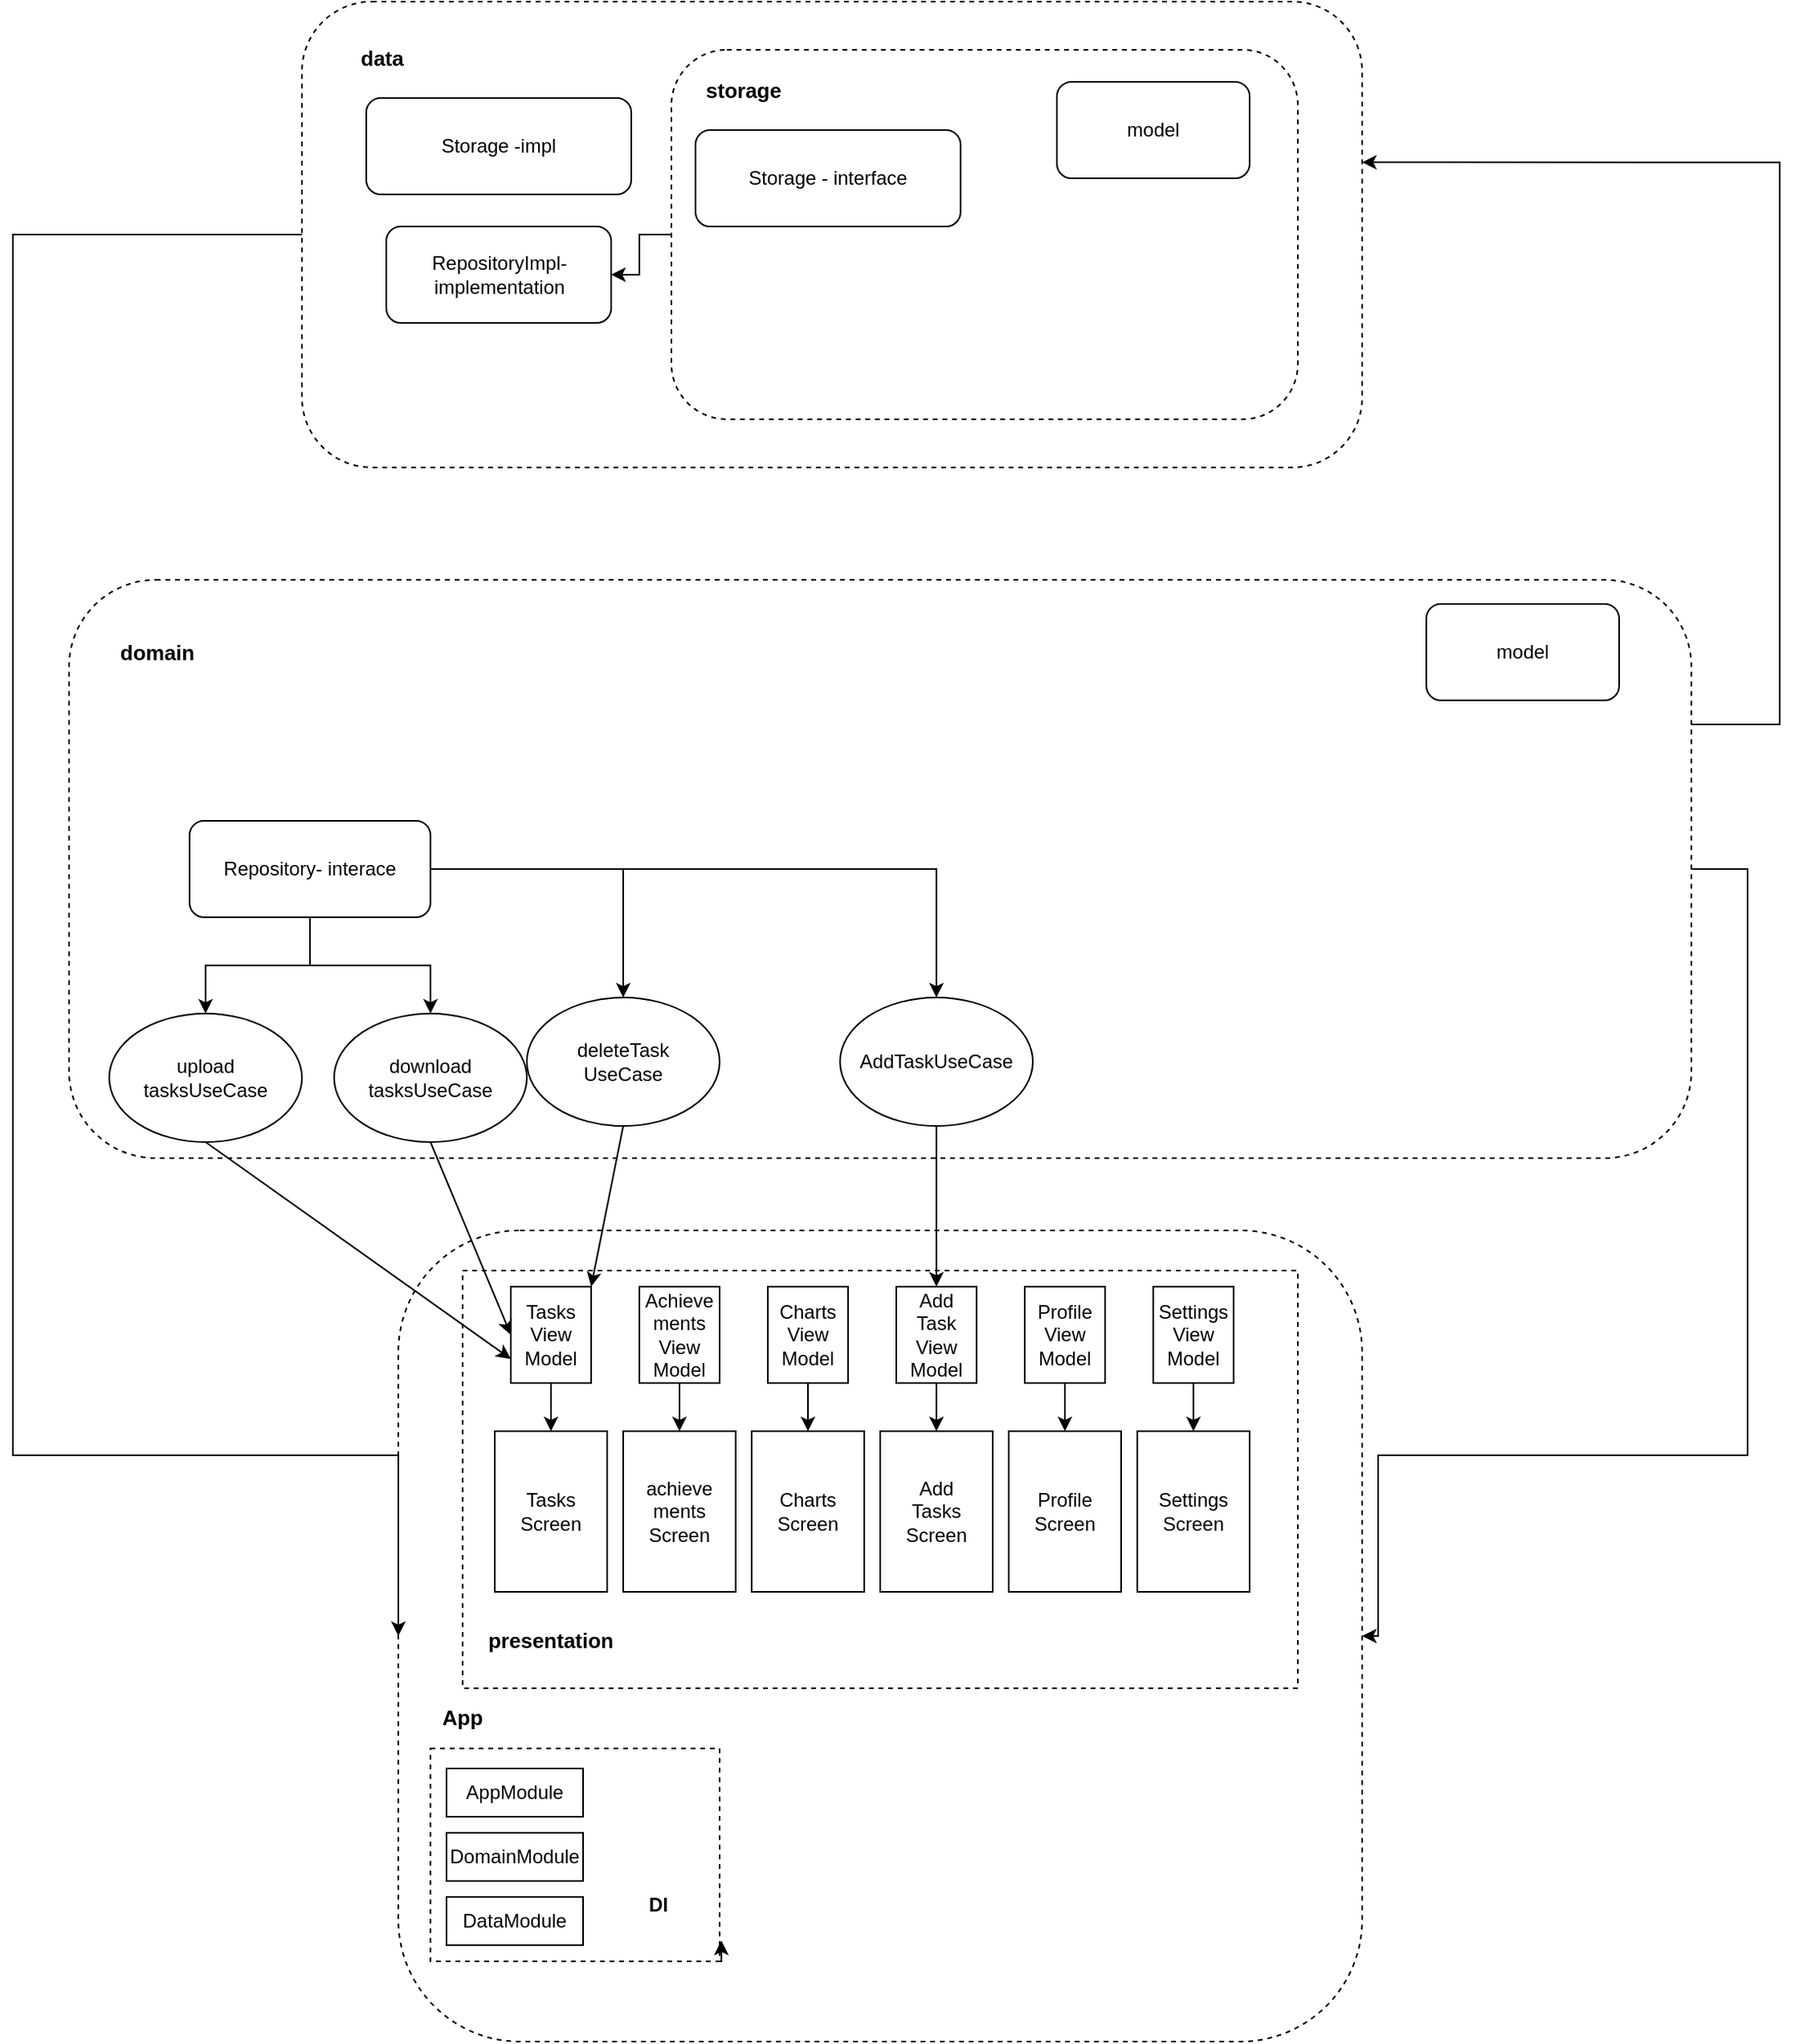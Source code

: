 <mxfile version="24.7.8">
  <diagram id="cwIRp_KXKwPp0aOuLG4Q" name="Страница — 1">
    <mxGraphModel dx="1434" dy="844" grid="1" gridSize="10" guides="1" tooltips="1" connect="1" arrows="1" fold="1" page="1" pageScale="1" pageWidth="3300" pageHeight="4681" math="0" shadow="0">
      <root>
        <mxCell id="0" />
        <mxCell id="1" parent="0" />
        <mxCell id="tZ8Ya-4mFZi0hfj2rR8u-3" value="" style="rounded=1;whiteSpace=wrap;html=1;dashed=1;" parent="1" vertex="1">
          <mxGeometry x="360" y="805" width="600" height="505" as="geometry" />
        </mxCell>
        <mxCell id="YRH8JHqfD0DxMbFeHIv--7" value="" style="rounded=0;whiteSpace=wrap;html=1;dashed=1;strokeWidth=1;perimeterSpacing=0;" parent="1" vertex="1">
          <mxGeometry x="400" y="830" width="520" height="260" as="geometry" />
        </mxCell>
        <mxCell id="tZ8Ya-4mFZi0hfj2rR8u-40" style="edgeStyle=orthogonalEdgeStyle;rounded=0;orthogonalLoop=1;jettySize=auto;html=1;entryX=1;entryY=0.5;entryDx=0;entryDy=0;" parent="1" source="tZ8Ya-4mFZi0hfj2rR8u-1" target="tZ8Ya-4mFZi0hfj2rR8u-3" edge="1">
          <mxGeometry relative="1" as="geometry">
            <Array as="points">
              <mxPoint x="1200" y="580" />
              <mxPoint x="1200" y="945" />
              <mxPoint x="970" y="945" />
              <mxPoint x="970" y="1058" />
            </Array>
          </mxGeometry>
        </mxCell>
        <mxCell id="tZ8Ya-4mFZi0hfj2rR8u-1" value="" style="rounded=1;whiteSpace=wrap;html=1;dashed=1;" parent="1" vertex="1">
          <mxGeometry x="155" y="400" width="1010" height="360" as="geometry" />
        </mxCell>
        <mxCell id="tZ8Ya-4mFZi0hfj2rR8u-41" style="edgeStyle=orthogonalEdgeStyle;rounded=0;orthogonalLoop=1;jettySize=auto;html=1;entryX=0;entryY=0.5;entryDx=0;entryDy=0;" parent="1" source="tZ8Ya-4mFZi0hfj2rR8u-2" target="tZ8Ya-4mFZi0hfj2rR8u-3" edge="1">
          <mxGeometry relative="1" as="geometry">
            <Array as="points">
              <mxPoint x="120" y="185" />
              <mxPoint x="120" y="945" />
            </Array>
          </mxGeometry>
        </mxCell>
        <mxCell id="tZ8Ya-4mFZi0hfj2rR8u-2" value="" style="rounded=1;whiteSpace=wrap;html=1;dashed=1;" parent="1" vertex="1">
          <mxGeometry x="300" y="40" width="660" height="290" as="geometry" />
        </mxCell>
        <mxCell id="NZPwfSG9De3y8GBdhfHq-1" style="edgeStyle=orthogonalEdgeStyle;rounded=0;orthogonalLoop=1;jettySize=auto;html=1;exitX=0.5;exitY=1;exitDx=0;exitDy=0;entryX=0.5;entryY=0;entryDx=0;entryDy=0;" parent="1" source="tZ8Ya-4mFZi0hfj2rR8u-4" target="cGKRp5_Mn36SzZ9TuBNz-1" edge="1">
          <mxGeometry relative="1" as="geometry" />
        </mxCell>
        <mxCell id="tZ8Ya-4mFZi0hfj2rR8u-4" value="&lt;div&gt;&lt;span style=&quot;white-space-collapse: preserve;&quot; data-src-align=&quot;0:6&quot; class=&quot;EzKURWReUAB5oZgtQNkl&quot;&gt;Tasks&lt;/span&gt;&lt;/div&gt;&lt;div&gt;View&lt;br&gt;Model&lt;/div&gt;" style="rounded=0;whiteSpace=wrap;html=1;" parent="1" vertex="1">
          <mxGeometry x="430" y="840" width="50" height="60" as="geometry" />
        </mxCell>
        <mxCell id="tZ8Ya-4mFZi0hfj2rR8u-5" value="&lt;font style=&quot;vertical-align: inherit;&quot;&gt;&lt;font style=&quot;vertical-align: inherit;&quot;&gt;Аpp&lt;br&gt;&lt;/font&gt;&lt;/font&gt;" style="text;html=1;strokeColor=none;fillColor=none;align=center;verticalAlign=middle;whiteSpace=wrap;rounded=0;fontStyle=1;fontSize=13;" parent="1" vertex="1">
          <mxGeometry x="370" y="1087.5" width="60" height="40" as="geometry" />
        </mxCell>
        <mxCell id="tZ8Ya-4mFZi0hfj2rR8u-8" value="domain" style="text;html=1;strokeColor=none;fillColor=none;align=center;verticalAlign=middle;whiteSpace=wrap;rounded=0;fontStyle=1;fontSize=13;" parent="1" vertex="1">
          <mxGeometry x="170" y="430" width="80" height="30" as="geometry" />
        </mxCell>
        <mxCell id="tZ8Ya-4mFZi0hfj2rR8u-9" value="data" style="text;html=1;strokeColor=none;fillColor=none;align=center;verticalAlign=middle;whiteSpace=wrap;rounded=0;fontStyle=1;fontSize=13;" parent="1" vertex="1">
          <mxGeometry x="320" y="60" width="60" height="30" as="geometry" />
        </mxCell>
        <mxCell id="tZ8Ya-4mFZi0hfj2rR8u-10" value="&lt;span style=&quot;white-space-collapse: preserve;&quot; data-src-align=&quot;0:8&quot; class=&quot;EzKURWReUAB5oZgtQNkl&quot;&gt;upload&lt;/span&gt;&lt;div&gt;&lt;span style=&quot;white-space-collapse: preserve;&quot; data-src-align=&quot;12:8&quot; class=&quot;EzKURWReUAB5oZgtQNkl&quot;&gt;tasksUseCase&lt;/span&gt;&lt;/div&gt;" style="ellipse;whiteSpace=wrap;html=1;" parent="1" vertex="1">
          <mxGeometry x="180" y="670" width="120" height="80" as="geometry" />
        </mxCell>
        <mxCell id="tZ8Ya-4mFZi0hfj2rR8u-11" value="&lt;span style=&quot;white-space-collapse: preserve;&quot; data-src-align=&quot;31:4&quot; class=&quot;EzKURWReUAB5oZgtQNkl&quot;&gt;&lt;span data-src-align=&quot;0:6&quot; class=&quot;EzKURWReUAB5oZgtQNkl&quot;&gt;&lt;span data-src-align=&quot;0:7&quot; class=&quot;EzKURWReUAB5oZgtQNkl&quot;&gt;download&lt;/span&gt; tasks&lt;/span&gt;UseCase&lt;/span&gt;" style="ellipse;whiteSpace=wrap;html=1;" parent="1" vertex="1">
          <mxGeometry x="320" y="670" width="120" height="80" as="geometry" />
        </mxCell>
        <mxCell id="tZ8Ya-4mFZi0hfj2rR8u-17" value="" style="endArrow=classic;html=1;rounded=0;exitX=0.5;exitY=1;exitDx=0;exitDy=0;entryX=0;entryY=0.75;entryDx=0;entryDy=0;" parent="1" source="tZ8Ya-4mFZi0hfj2rR8u-10" target="tZ8Ya-4mFZi0hfj2rR8u-4" edge="1">
          <mxGeometry width="50" height="50" relative="1" as="geometry">
            <mxPoint x="700" y="750" as="sourcePoint" />
            <mxPoint x="750" y="700" as="targetPoint" />
          </mxGeometry>
        </mxCell>
        <mxCell id="tZ8Ya-4mFZi0hfj2rR8u-18" value="" style="endArrow=classic;html=1;rounded=0;exitX=0.5;exitY=1;exitDx=0;exitDy=0;entryX=0;entryY=0.5;entryDx=0;entryDy=0;" parent="1" source="tZ8Ya-4mFZi0hfj2rR8u-11" target="tZ8Ya-4mFZi0hfj2rR8u-4" edge="1">
          <mxGeometry width="50" height="50" relative="1" as="geometry">
            <mxPoint x="700" y="750" as="sourcePoint" />
            <mxPoint x="750" y="700" as="targetPoint" />
          </mxGeometry>
        </mxCell>
        <mxCell id="tZ8Ya-4mFZi0hfj2rR8u-26" style="edgeStyle=orthogonalEdgeStyle;rounded=0;orthogonalLoop=1;jettySize=auto;html=1;" parent="1" source="tZ8Ya-4mFZi0hfj2rR8u-24" target="tZ8Ya-4mFZi0hfj2rR8u-10" edge="1">
          <mxGeometry relative="1" as="geometry" />
        </mxCell>
        <mxCell id="tZ8Ya-4mFZi0hfj2rR8u-27" style="edgeStyle=orthogonalEdgeStyle;rounded=0;orthogonalLoop=1;jettySize=auto;html=1;" parent="1" source="tZ8Ya-4mFZi0hfj2rR8u-24" target="tZ8Ya-4mFZi0hfj2rR8u-11" edge="1">
          <mxGeometry relative="1" as="geometry" />
        </mxCell>
        <mxCell id="eqSFq4JWVnyqT5bBwnX6-21" style="edgeStyle=orthogonalEdgeStyle;rounded=0;orthogonalLoop=1;jettySize=auto;html=1;exitX=1;exitY=0.5;exitDx=0;exitDy=0;entryX=0.5;entryY=0;entryDx=0;entryDy=0;" edge="1" parent="1" source="tZ8Ya-4mFZi0hfj2rR8u-24" target="eqSFq4JWVnyqT5bBwnX6-19">
          <mxGeometry relative="1" as="geometry" />
        </mxCell>
        <mxCell id="tZ8Ya-4mFZi0hfj2rR8u-24" value="Repository- interace" style="rounded=1;whiteSpace=wrap;html=1;" parent="1" vertex="1">
          <mxGeometry x="230" y="550" width="150" height="60" as="geometry" />
        </mxCell>
        <mxCell id="tZ8Ya-4mFZi0hfj2rR8u-28" value="model" style="rounded=1;whiteSpace=wrap;html=1;" parent="1" vertex="1">
          <mxGeometry x="1000" y="415" width="120" height="60" as="geometry" />
        </mxCell>
        <mxCell id="tZ8Ya-4mFZi0hfj2rR8u-29" value="RepositoryImpl-&lt;br&gt;implementation" style="rounded=1;whiteSpace=wrap;html=1;" parent="1" vertex="1">
          <mxGeometry x="352.5" y="180" width="140" height="60" as="geometry" />
        </mxCell>
        <mxCell id="tZ8Ya-4mFZi0hfj2rR8u-38" style="edgeStyle=orthogonalEdgeStyle;rounded=0;orthogonalLoop=1;jettySize=auto;html=1;entryX=1;entryY=0.5;entryDx=0;entryDy=0;" parent="1" source="tZ8Ya-4mFZi0hfj2rR8u-30" target="tZ8Ya-4mFZi0hfj2rR8u-29" edge="1">
          <mxGeometry relative="1" as="geometry" />
        </mxCell>
        <mxCell id="tZ8Ya-4mFZi0hfj2rR8u-30" value="" style="rounded=1;whiteSpace=wrap;html=1;dashed=1;" parent="1" vertex="1">
          <mxGeometry x="530" y="70" width="390" height="230" as="geometry" />
        </mxCell>
        <mxCell id="tZ8Ya-4mFZi0hfj2rR8u-32" value="storage" style="text;html=1;strokeColor=none;fillColor=none;align=center;verticalAlign=middle;whiteSpace=wrap;rounded=0;fontStyle=1;fontSize=13;" parent="1" vertex="1">
          <mxGeometry x="545" y="80" width="60" height="30" as="geometry" />
        </mxCell>
        <mxCell id="tZ8Ya-4mFZi0hfj2rR8u-33" value="Storage - interface" style="rounded=1;whiteSpace=wrap;html=1;" parent="1" vertex="1">
          <mxGeometry x="545" y="120" width="165" height="60" as="geometry" />
        </mxCell>
        <mxCell id="tZ8Ya-4mFZi0hfj2rR8u-35" value="model" style="rounded=1;whiteSpace=wrap;html=1;" parent="1" vertex="1">
          <mxGeometry x="770" y="90" width="120" height="60" as="geometry" />
        </mxCell>
        <mxCell id="tZ8Ya-4mFZi0hfj2rR8u-36" value="Storage -impl" style="rounded=1;whiteSpace=wrap;html=1;" parent="1" vertex="1">
          <mxGeometry x="340" y="100" width="165" height="60" as="geometry" />
        </mxCell>
        <mxCell id="tZ8Ya-4mFZi0hfj2rR8u-39" style="edgeStyle=orthogonalEdgeStyle;rounded=0;orthogonalLoop=1;jettySize=auto;html=1;exitX=1;exitY=0.25;exitDx=0;exitDy=0;entryX=1;entryY=0.345;entryDx=0;entryDy=0;entryPerimeter=0;" parent="1" source="tZ8Ya-4mFZi0hfj2rR8u-1" target="tZ8Ya-4mFZi0hfj2rR8u-2" edge="1">
          <mxGeometry relative="1" as="geometry">
            <Array as="points">
              <mxPoint x="1220" y="490" />
              <mxPoint x="1220" y="140" />
            </Array>
          </mxGeometry>
        </mxCell>
        <mxCell id="cGKRp5_Mn36SzZ9TuBNz-1" value="&lt;div&gt;&lt;span style=&quot;white-space-collapse: preserve; background-color: initial;&quot;&gt;Tasks&lt;/span&gt;&lt;/div&gt;&lt;div&gt;Screen&lt;/div&gt;" style="rounded=0;whiteSpace=wrap;html=1;" parent="1" vertex="1">
          <mxGeometry x="420" y="930" width="70" height="100" as="geometry" />
        </mxCell>
        <mxCell id="YRH8JHqfD0DxMbFeHIv--2" value="" style="rounded=0;whiteSpace=wrap;html=1;dashed=1;" parent="1" vertex="1">
          <mxGeometry x="380" y="1127.5" width="180" height="132.5" as="geometry" />
        </mxCell>
        <mxCell id="YRH8JHqfD0DxMbFeHIv--3" value="&lt;font style=&quot;vertical-align: inherit;&quot;&gt;&lt;font style=&quot;vertical-align: inherit;&quot;&gt;АppModule&lt;/font&gt;&lt;/font&gt;" style="rounded=0;whiteSpace=wrap;html=1;" parent="1" vertex="1">
          <mxGeometry x="390" y="1140" width="85" height="30" as="geometry" />
        </mxCell>
        <mxCell id="YRH8JHqfD0DxMbFeHIv--4" value="&lt;font style=&quot;vertical-align: inherit;&quot;&gt;&lt;font style=&quot;vertical-align: inherit;&quot;&gt;&lt;font style=&quot;vertical-align: inherit;&quot;&gt;&lt;font style=&quot;vertical-align: inherit;&quot;&gt;DomainModule&lt;/font&gt;&lt;/font&gt;&lt;/font&gt;&lt;/font&gt;" style="rounded=0;whiteSpace=wrap;html=1;" parent="1" vertex="1">
          <mxGeometry x="390" y="1180" width="85" height="30" as="geometry" />
        </mxCell>
        <mxCell id="YRH8JHqfD0DxMbFeHIv--5" value="&lt;font style=&quot;vertical-align: inherit;&quot;&gt;&lt;font style=&quot;vertical-align: inherit;&quot;&gt;&lt;font style=&quot;vertical-align: inherit;&quot;&gt;&lt;font style=&quot;vertical-align: inherit;&quot;&gt;DataModule&lt;/font&gt;&lt;/font&gt;&lt;/font&gt;&lt;/font&gt;" style="rounded=0;whiteSpace=wrap;html=1;" parent="1" vertex="1">
          <mxGeometry x="390" y="1220" width="85" height="30" as="geometry" />
        </mxCell>
        <mxCell id="YRH8JHqfD0DxMbFeHIv--6" value="&lt;b&gt;&lt;font style=&quot;vertical-align: inherit;&quot;&gt;&lt;font style=&quot;vertical-align: inherit;&quot;&gt;DI&lt;/font&gt;&lt;/font&gt;&lt;/b&gt;" style="text;html=1;strokeColor=none;fillColor=none;align=center;verticalAlign=middle;whiteSpace=wrap;rounded=0;" parent="1" vertex="1">
          <mxGeometry x="492.5" y="1210" width="57.5" height="30" as="geometry" />
        </mxCell>
        <mxCell id="YRH8JHqfD0DxMbFeHIv--8" value="&lt;font style=&quot;vertical-align: inherit;&quot;&gt;&lt;font style=&quot;vertical-align: inherit;&quot;&gt;presentation&lt;br&gt;&lt;/font&gt;&lt;/font&gt;" style="text;html=1;strokeColor=none;fillColor=none;align=center;verticalAlign=middle;whiteSpace=wrap;rounded=0;fontStyle=1;fontSize=13;" parent="1" vertex="1">
          <mxGeometry x="410" y="1040" width="90" height="40" as="geometry" />
        </mxCell>
        <mxCell id="NZPwfSG9De3y8GBdhfHq-2" style="edgeStyle=orthogonalEdgeStyle;rounded=0;orthogonalLoop=1;jettySize=auto;html=1;exitX=1;exitY=1;exitDx=0;exitDy=0;entryX=1.006;entryY=0.903;entryDx=0;entryDy=0;entryPerimeter=0;" parent="1" source="YRH8JHqfD0DxMbFeHIv--2" target="YRH8JHqfD0DxMbFeHIv--2" edge="1">
          <mxGeometry relative="1" as="geometry" />
        </mxCell>
        <mxCell id="eqSFq4JWVnyqT5bBwnX6-9" style="edgeStyle=orthogonalEdgeStyle;rounded=0;orthogonalLoop=1;jettySize=auto;html=1;exitX=0.5;exitY=1;exitDx=0;exitDy=0;" edge="1" parent="1" source="eqSFq4JWVnyqT5bBwnX6-1" target="eqSFq4JWVnyqT5bBwnX6-2">
          <mxGeometry relative="1" as="geometry" />
        </mxCell>
        <mxCell id="eqSFq4JWVnyqT5bBwnX6-1" value="&lt;div&gt;&lt;span style=&quot;white-space-collapse: preserve;&quot;&gt;Achieve&lt;/span&gt;&lt;/div&gt;&lt;div&gt;&lt;span style=&quot;white-space-collapse: preserve;&quot;&gt;ments&lt;/span&gt;&lt;br&gt;&lt;/div&gt;&lt;div&gt;View&lt;br&gt;Model&lt;/div&gt;" style="rounded=0;whiteSpace=wrap;html=1;" vertex="1" parent="1">
          <mxGeometry x="510" y="840" width="50" height="60" as="geometry" />
        </mxCell>
        <mxCell id="eqSFq4JWVnyqT5bBwnX6-2" value="&lt;div&gt;&lt;span style=&quot;white-space-collapse: preserve;&quot;&gt;achieve&lt;/span&gt;&lt;/div&gt;&lt;div&gt;&lt;span style=&quot;white-space-collapse: preserve;&quot;&gt;ments&lt;/span&gt;&lt;br&gt;&lt;/div&gt;&lt;div&gt;Screen&lt;/div&gt;" style="rounded=0;whiteSpace=wrap;html=1;" vertex="1" parent="1">
          <mxGeometry x="500" y="930" width="70" height="100" as="geometry" />
        </mxCell>
        <mxCell id="eqSFq4JWVnyqT5bBwnX6-3" value="&lt;div&gt;&lt;span style=&quot;white-space-collapse: preserve;&quot; data-src-align=&quot;8:7&quot; class=&quot;EzKURWReUAB5oZgtQNkl&quot;&gt;Charts&lt;/span&gt;&lt;br&gt;&lt;/div&gt;&lt;div&gt;Screen&lt;/div&gt;" style="rounded=0;whiteSpace=wrap;html=1;" vertex="1" parent="1">
          <mxGeometry x="580" y="930" width="70" height="100" as="geometry" />
        </mxCell>
        <mxCell id="eqSFq4JWVnyqT5bBwnX6-4" value="&lt;div&gt;&lt;span style=&quot;white-space-collapse: preserve; background-color: initial;&quot;&gt;Add&lt;/span&gt;&lt;/div&gt;&lt;div&gt;&lt;span style=&quot;white-space-collapse: preserve; background-color: initial;&quot;&gt;Tasks&lt;/span&gt;&lt;/div&gt;&lt;div&gt;Screen&lt;/div&gt;" style="rounded=0;whiteSpace=wrap;html=1;" vertex="1" parent="1">
          <mxGeometry x="660" y="930" width="70" height="100" as="geometry" />
        </mxCell>
        <mxCell id="eqSFq4JWVnyqT5bBwnX6-5" value="&lt;div&gt;&lt;span style=&quot;white-space-collapse: preserve;&quot; data-src-align=&quot;0:7&quot; class=&quot;EzKURWReUAB5oZgtQNkl&quot;&gt;Profile&lt;/span&gt;&lt;br&gt;&lt;/div&gt;&lt;div&gt;Screen&lt;/div&gt;" style="rounded=0;whiteSpace=wrap;html=1;" vertex="1" parent="1">
          <mxGeometry x="740" y="930" width="70" height="100" as="geometry" />
        </mxCell>
        <mxCell id="eqSFq4JWVnyqT5bBwnX6-10" style="edgeStyle=orthogonalEdgeStyle;rounded=0;orthogonalLoop=1;jettySize=auto;html=1;exitX=0.5;exitY=1;exitDx=0;exitDy=0;" edge="1" parent="1" source="eqSFq4JWVnyqT5bBwnX6-6" target="eqSFq4JWVnyqT5bBwnX6-3">
          <mxGeometry relative="1" as="geometry" />
        </mxCell>
        <mxCell id="eqSFq4JWVnyqT5bBwnX6-6" value="&lt;div&gt;&lt;span style=&quot;white-space-collapse: preserve;&quot; data-src-align=&quot;8:7&quot; class=&quot;EzKURWReUAB5oZgtQNkl&quot;&gt;Charts&lt;/span&gt;&lt;br&gt;&lt;/div&gt;&lt;div&gt;View&lt;br&gt;Model&lt;/div&gt;" style="rounded=0;whiteSpace=wrap;html=1;" vertex="1" parent="1">
          <mxGeometry x="590" y="840" width="50" height="60" as="geometry" />
        </mxCell>
        <mxCell id="eqSFq4JWVnyqT5bBwnX6-11" style="edgeStyle=orthogonalEdgeStyle;rounded=0;orthogonalLoop=1;jettySize=auto;html=1;exitX=0.5;exitY=1;exitDx=0;exitDy=0;entryX=0.5;entryY=0;entryDx=0;entryDy=0;" edge="1" parent="1" source="eqSFq4JWVnyqT5bBwnX6-7" target="eqSFq4JWVnyqT5bBwnX6-4">
          <mxGeometry relative="1" as="geometry" />
        </mxCell>
        <mxCell id="eqSFq4JWVnyqT5bBwnX6-7" value="&lt;div&gt;&lt;span style=&quot;white-space-collapse: preserve;&quot; data-src-align=&quot;0:6&quot; class=&quot;EzKURWReUAB5oZgtQNkl&quot;&gt;Add&lt;/span&gt;&lt;/div&gt;&lt;div&gt;&lt;span style=&quot;white-space-collapse: preserve;&quot; data-src-align=&quot;0:6&quot; class=&quot;EzKURWReUAB5oZgtQNkl&quot;&gt;Task&lt;/span&gt;&lt;/div&gt;&lt;div&gt;View&lt;br&gt;Model&lt;/div&gt;" style="rounded=0;whiteSpace=wrap;html=1;" vertex="1" parent="1">
          <mxGeometry x="670" y="840" width="50" height="60" as="geometry" />
        </mxCell>
        <mxCell id="eqSFq4JWVnyqT5bBwnX6-12" style="edgeStyle=orthogonalEdgeStyle;rounded=0;orthogonalLoop=1;jettySize=auto;html=1;exitX=0.5;exitY=1;exitDx=0;exitDy=0;entryX=0.5;entryY=0;entryDx=0;entryDy=0;" edge="1" parent="1" source="eqSFq4JWVnyqT5bBwnX6-8" target="eqSFq4JWVnyqT5bBwnX6-5">
          <mxGeometry relative="1" as="geometry" />
        </mxCell>
        <mxCell id="eqSFq4JWVnyqT5bBwnX6-8" value="&lt;div&gt;&lt;span style=&quot;white-space-collapse: preserve;&quot; data-src-align=&quot;0:7&quot; class=&quot;EzKURWReUAB5oZgtQNkl&quot;&gt;Profile&lt;/span&gt;&lt;br&gt;&lt;/div&gt;&lt;div&gt;View&lt;br&gt;Model&lt;/div&gt;" style="rounded=0;whiteSpace=wrap;html=1;" vertex="1" parent="1">
          <mxGeometry x="750" y="840" width="50" height="60" as="geometry" />
        </mxCell>
        <mxCell id="eqSFq4JWVnyqT5bBwnX6-13" value="&lt;div&gt;&lt;span style=&quot;white-space-collapse: preserve;&quot; data-src-align=&quot;0:9&quot; class=&quot;EzKURWReUAB5oZgtQNkl&quot;&gt;Settings&lt;/span&gt;&lt;br&gt;&lt;/div&gt;&lt;div&gt;Screen&lt;/div&gt;" style="rounded=0;whiteSpace=wrap;html=1;" vertex="1" parent="1">
          <mxGeometry x="820" y="930" width="70" height="100" as="geometry" />
        </mxCell>
        <mxCell id="eqSFq4JWVnyqT5bBwnX6-15" style="edgeStyle=orthogonalEdgeStyle;rounded=0;orthogonalLoop=1;jettySize=auto;html=1;exitX=0.5;exitY=1;exitDx=0;exitDy=0;entryX=0.5;entryY=0;entryDx=0;entryDy=0;" edge="1" parent="1" source="eqSFq4JWVnyqT5bBwnX6-14" target="eqSFq4JWVnyqT5bBwnX6-13">
          <mxGeometry relative="1" as="geometry" />
        </mxCell>
        <mxCell id="eqSFq4JWVnyqT5bBwnX6-14" value="&lt;div&gt;&lt;span style=&quot;white-space-collapse: preserve;&quot; data-src-align=&quot;0:9&quot; class=&quot;EzKURWReUAB5oZgtQNkl&quot;&gt;Settings&lt;/span&gt;&lt;br&gt;&lt;/div&gt;&lt;div&gt;View&lt;br&gt;Model&lt;/div&gt;" style="rounded=0;whiteSpace=wrap;html=1;" vertex="1" parent="1">
          <mxGeometry x="830" y="840" width="50" height="60" as="geometry" />
        </mxCell>
        <mxCell id="eqSFq4JWVnyqT5bBwnX6-16" value="AddTaskUseCase" style="ellipse;whiteSpace=wrap;html=1;" vertex="1" parent="1">
          <mxGeometry x="635" y="660" width="120" height="80" as="geometry" />
        </mxCell>
        <mxCell id="eqSFq4JWVnyqT5bBwnX6-18" style="edgeStyle=orthogonalEdgeStyle;rounded=0;orthogonalLoop=1;jettySize=auto;html=1;exitX=1;exitY=0.5;exitDx=0;exitDy=0;entryX=0.5;entryY=0;entryDx=0;entryDy=0;" edge="1" parent="1" source="tZ8Ya-4mFZi0hfj2rR8u-24" target="eqSFq4JWVnyqT5bBwnX6-16">
          <mxGeometry relative="1" as="geometry" />
        </mxCell>
        <mxCell id="eqSFq4JWVnyqT5bBwnX6-19" value="deleteTask&lt;div&gt;UseCase&lt;/div&gt;" style="ellipse;whiteSpace=wrap;html=1;" vertex="1" parent="1">
          <mxGeometry x="440" y="660" width="120" height="80" as="geometry" />
        </mxCell>
        <mxCell id="eqSFq4JWVnyqT5bBwnX6-22" value="" style="endArrow=classic;html=1;rounded=0;entryX=1;entryY=0;entryDx=0;entryDy=0;exitX=0.5;exitY=1;exitDx=0;exitDy=0;" edge="1" parent="1" source="eqSFq4JWVnyqT5bBwnX6-19" target="tZ8Ya-4mFZi0hfj2rR8u-4">
          <mxGeometry width="50" height="50" relative="1" as="geometry">
            <mxPoint x="505" y="740" as="sourcePoint" />
            <mxPoint x="555" y="860" as="targetPoint" />
          </mxGeometry>
        </mxCell>
        <mxCell id="eqSFq4JWVnyqT5bBwnX6-23" value="" style="endArrow=classic;html=1;rounded=0;exitX=0.5;exitY=1;exitDx=0;exitDy=0;entryX=0.5;entryY=0;entryDx=0;entryDy=0;" edge="1" parent="1" source="eqSFq4JWVnyqT5bBwnX6-16" target="eqSFq4JWVnyqT5bBwnX6-7">
          <mxGeometry width="50" height="50" relative="1" as="geometry">
            <mxPoint x="690" y="740" as="sourcePoint" />
            <mxPoint x="740" y="860" as="targetPoint" />
          </mxGeometry>
        </mxCell>
      </root>
    </mxGraphModel>
  </diagram>
</mxfile>
